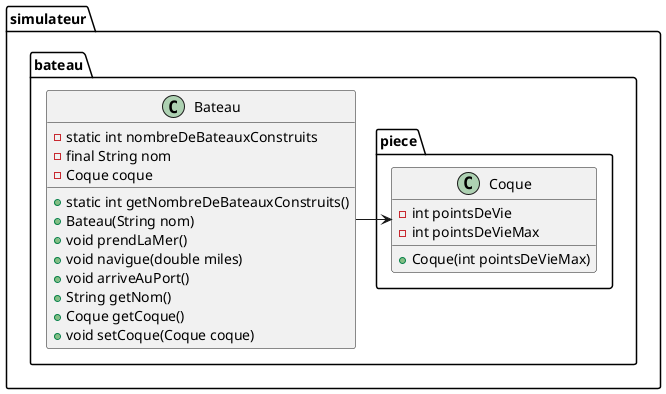 @startuml
package simulateur.bateau{
class Bateau {

   - static int nombreDeBateauxConstruits
   - final String nom
   - Coque coque
   + static int getNombreDeBateauxConstruits()
   + Bateau(String nom)
   + void prendLaMer()
   + void navigue(double miles)
   + void arriveAuPort()
   + String getNom()
   + Coque getCoque()
   + void setCoque(Coque coque)
   
   
}

package piece{
class Coque {
	- int pointsDeVie
	- int pointsDeVieMax
	+ Coque(int pointsDeVieMax)
	}
}
}
Bateau -> Coque
@enduml